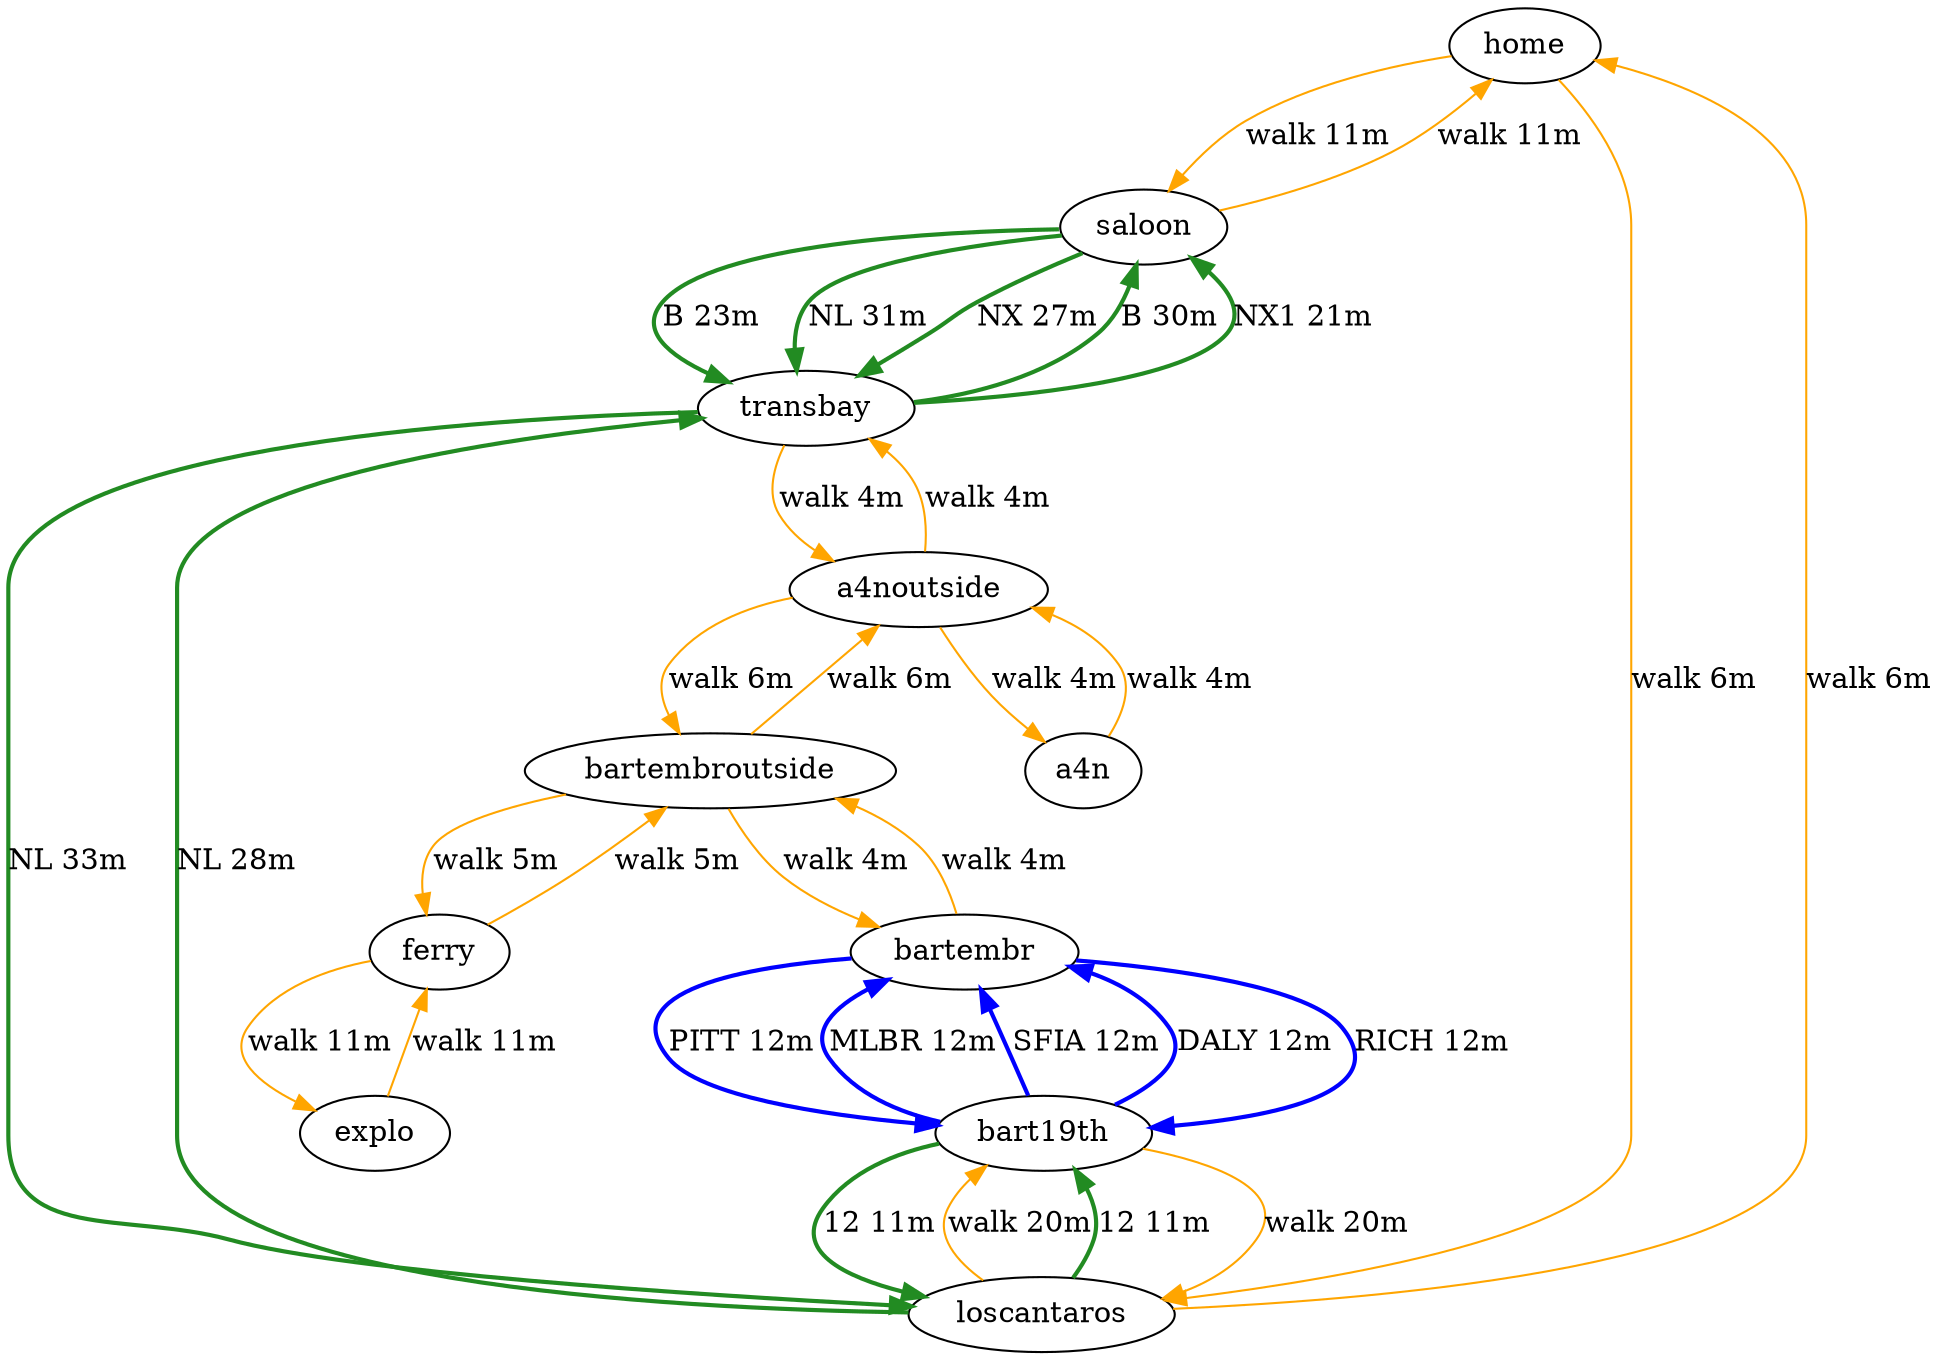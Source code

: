 digraph {
    edge [len=3];
    home -> saloon[label="walk 11m", color=orange];
    saloon -> home[label="walk 11m", color=orange];
    home -> loscantaros[label="walk 6m", color=orange];
    loscantaros -> home[label="walk 6m", color=orange];
    loscantaros -> bart19th[label="walk 20m", color=orange];
    bart19th -> loscantaros[label="walk 20m", color=orange];
    ferry -> explo[label="walk 11m", color=orange];
    explo -> ferry[label="walk 11m", color=orange];
    ferry -> bartembroutside[label="walk 5m", color=orange];
    bartembroutside -> ferry[label="walk 5m", color=orange];
    bartembroutside -> a4noutside[label="walk 6m", color=orange];
    a4noutside -> bartembroutside[label="walk 6m", color=orange];
    a4noutside -> transbay[label="walk 4m", color=orange];
    transbay -> a4noutside[label="walk 4m", color=orange];
    bartembr -> bartembroutside[label="walk 4m", color=orange];
    bartembroutside -> bartembr[label="walk 4m", color=orange];
    a4noutside -> a4n[label="walk 4m", color=orange];
    a4n -> a4noutside[label="walk 4m", color=orange];
    loscantaros -> bart19th[label="12 11m", color=forestgreen, style=bold];
    bart19th -> loscantaros[label="12 11m", color=forestgreen, style=bold];
    bart19th -> bartembr[label="MLBR 12m", color=blue, style=bold];
    bart19th -> bartembr[label="SFIA 12m", color=blue, style=bold];
    bart19th -> bartembr[label="DALY 12m", color=blue, style=bold];
    bartembr -> bart19th[label="RICH 12m", color=blue, style=bold];
    bartembr -> bart19th[label="PITT 12m", color=blue, style=bold];
    saloon -> transbay[label="B 23m", color=forestgreen, style=bold];
    saloon -> transbay[label="NL 31m", color=forestgreen, style=bold];
    saloon -> transbay[label="NX 27m", color=forestgreen, style=bold];
    loscantaros -> transbay[label="NL 28m", color=forestgreen, style=bold];
    transbay -> saloon[label="B 30m", color=forestgreen, style=bold];
    transbay -> loscantaros[label="NL 33m", color=forestgreen, style=bold];
    transbay -> saloon[label="NX1 21m", color=forestgreen, style=bold];
}
